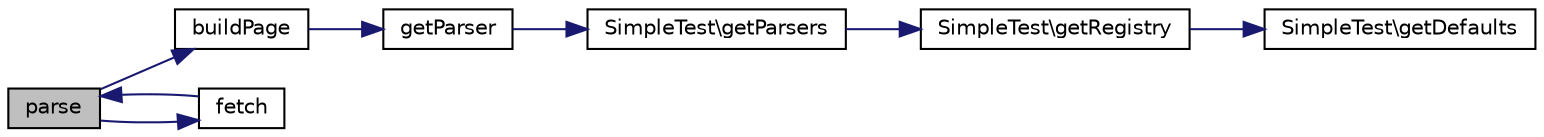 digraph "parse"
{
  edge [fontname="Helvetica",fontsize="10",labelfontname="Helvetica",labelfontsize="10"];
  node [fontname="Helvetica",fontsize="10",shape=record];
  rankdir="LR";
  Node1 [label="parse",height=0.2,width=0.4,color="black", fillcolor="grey75", style="filled" fontcolor="black"];
  Node1 -> Node2 [color="midnightblue",fontsize="10",style="solid",fontname="Helvetica"];
  Node2 [label="buildPage",height=0.2,width=0.4,color="black", fillcolor="white", style="filled",URL="$class_simple_browser.html#a9e51bf4e2a9f62f6875e4dd1857117af"];
  Node2 -> Node3 [color="midnightblue",fontsize="10",style="solid",fontname="Helvetica"];
  Node3 [label="getParser",height=0.2,width=0.4,color="black", fillcolor="white", style="filled",URL="$class_simple_browser.html#a4b6907ea868dc9053e1f7d6260fa4b4f"];
  Node3 -> Node4 [color="midnightblue",fontsize="10",style="solid",fontname="Helvetica"];
  Node4 [label="SimpleTest\\getParsers",height=0.2,width=0.4,color="black", fillcolor="white", style="filled",URL="$class_simple_test.html#a4b51a0f9099ff86bcc8e850ac62af344"];
  Node4 -> Node5 [color="midnightblue",fontsize="10",style="solid",fontname="Helvetica"];
  Node5 [label="SimpleTest\\getRegistry",height=0.2,width=0.4,color="black", fillcolor="white", style="filled",URL="$class_simple_test.html#a91320adbec8b564c37b40a29aa9df772"];
  Node5 -> Node6 [color="midnightblue",fontsize="10",style="solid",fontname="Helvetica"];
  Node6 [label="SimpleTest\\getDefaults",height=0.2,width=0.4,color="black", fillcolor="white", style="filled",URL="$class_simple_test.html#a82efa1571705e561b8bae6b73060945d"];
  Node1 -> Node7 [color="midnightblue",fontsize="10",style="solid",fontname="Helvetica"];
  Node7 [label="fetch",height=0.2,width=0.4,color="black", fillcolor="white", style="filled",URL="$class_simple_browser.html#a625ef5dc40929a14ff182371200293cf"];
  Node7 -> Node1 [color="midnightblue",fontsize="10",style="solid",fontname="Helvetica"];
}
